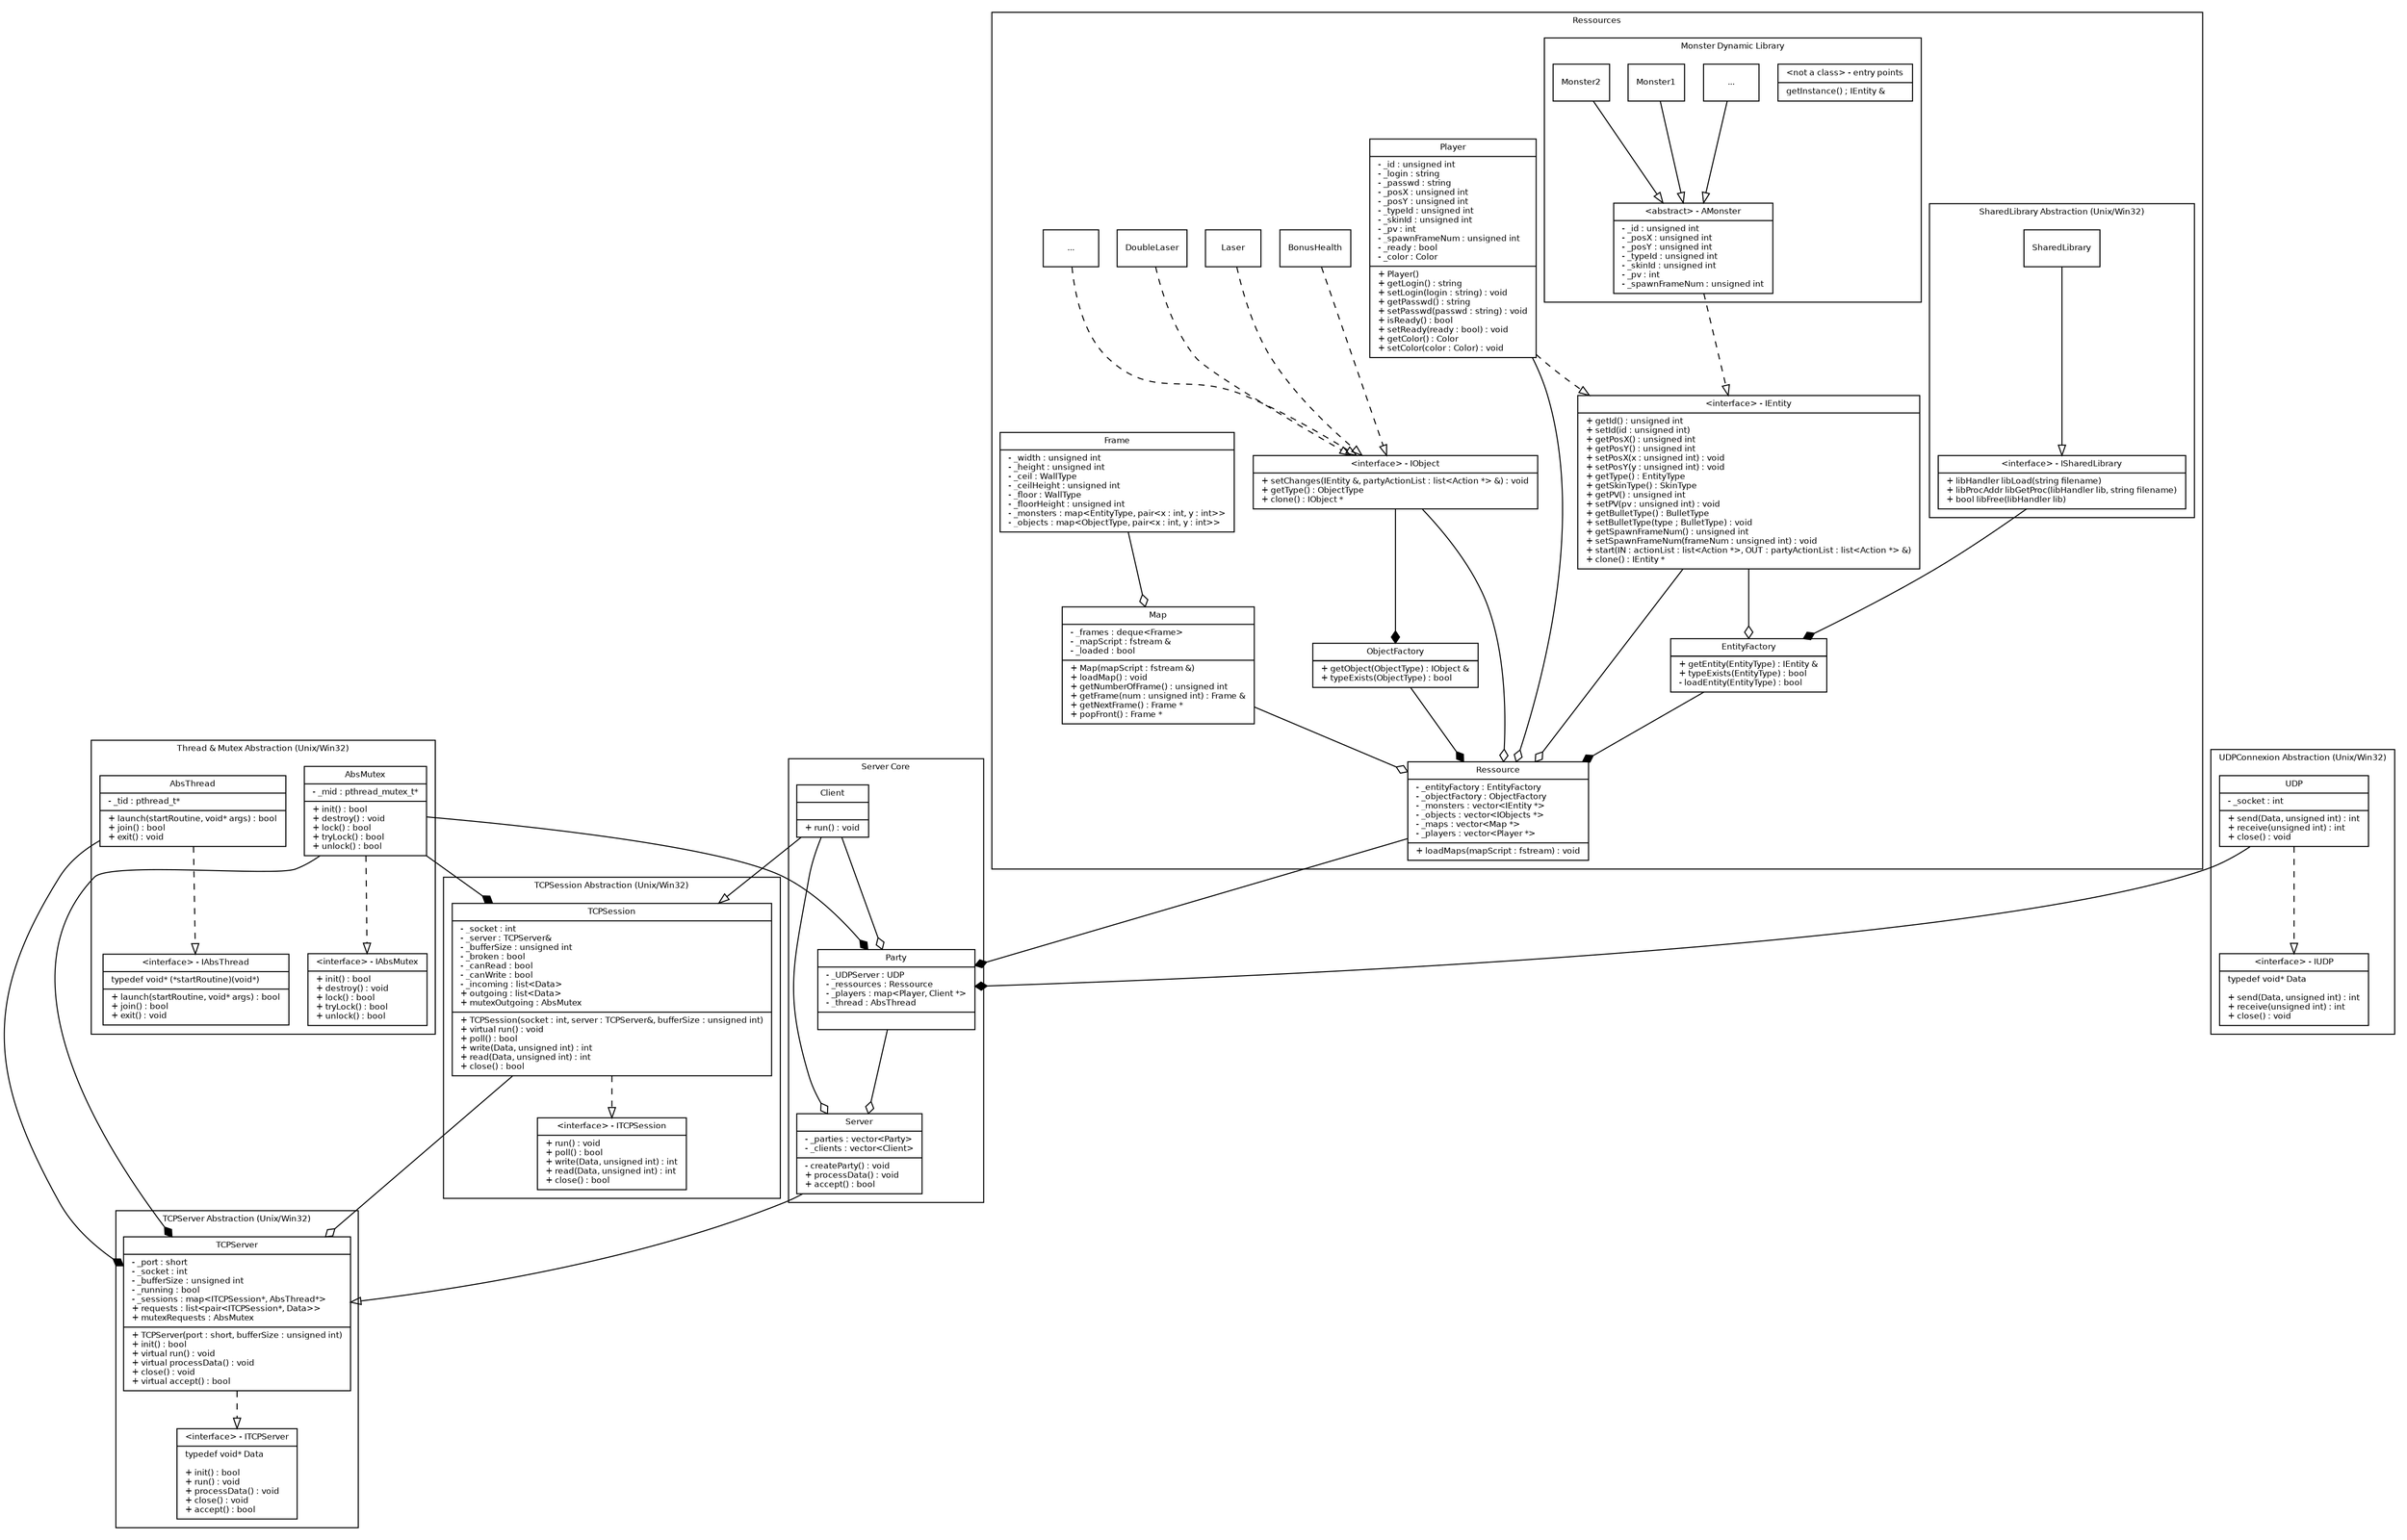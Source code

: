 digraph G {
fontname = "Bitstream Vera Sans"
fontsize = 8

node [
fontname = "Bitstream Vera Sans"
fontsize = 8
shape = "record"
]

edge [
fontname = "Bitstream Vera Sans"
fontsize = 8
]

//
// RESSOURCES
//
subgraph clusterRessources {
label = "Ressources"

// Interface IEntity
IEntity [
label = "{\
\<interface\> - IEntity|\
+ getId() : unsigned int\l\
+ setId(id : unsigned int)\l\
+ getPosX() : unsigned int\l\
+ getPosY() : unsigned int\l\
+ setPosX(x : unsigned int) : void\l\
+ setPosY(y : unsigned int) : void\l\
+ getType() : EntityType\l\
+ getSkinType() : SkinType\l\
+ getPV() : unsigned int\l\
+ setPV(pv : unsigned int) : void\l\
+ getBulletType() : BulletType\l\
+ setBulletType(type ; BulletType) : void\l\
+ getSpawnFrameNum() : unsigned int\l\
+ setSpawnFrameNum(frameNum : unsigned int) : void\l\
+ start(IN : actionList : list\<Action *\>, OUT : partyActionList : list\<Action *\> &)\l\
+ clone() : IEntity *\l\
}"
]

// Class player
Player [
label = "{\
Player|\
- _id : unsigned int\l\
- _login : string\l\
- _passwd : string\l\
- _posX : unsigned int\l\
- _posY : unsigned int\l\
- _typeId : unsigned int\l\
- _skinId : unsigned int\l\
- _pv : int\l\
- _spawnFrameNum : unsigned int\l\
- _ready : bool\l\
- _color : Color\l|\
+ Player()\l\
+ getLogin() : string\l\
+ setLogin(login : string) : void\l\
+ getPasswd() : string\l\
+ setPasswd(passwd : string) : void\l\
+ isReady() : bool\l\
+ setReady(ready : bool) : void\l\
+ getColor() : Color\l\
+ setColor(color : Color) : void\l\
}"
]

// Class Entity Factory
EntityFactory [
label = "{\
EntityFactory|\
#ifdef UNIX\l\
	typedef libHandler void*\l\
	typedef libProcAddr void*\l\
#endif\l\
#ifdef WIN32\l\
	typedef libHandler HMODULE\l\
	typedef libProcAddr FARPROC\l\
#endif\l\
- _entities : map<EntityType, IEntity>\l\
- _libHandler : ISharedLybrary &\l\
- \<static\> _currentId : unsigned int\l|\
+ getEntity(EntityType) : IEntity &\l\
+ typeExists(EntityType) : bool\l\
- loadEntity(EntityType) : bool\l\
}"
]

//Class ObjectFactory
ObjectFactory [
label = "{\
ObjectFactory|\
- _objects : map<ObjectType, IObject>\l|\
+ getObject(ObjectType) : IObject &\l\
+ typeExists(ObjectType) : bool\l\
}"
]

// Interface IObject
IObject [
label = "{\
\<interface\> - IObject|\
+ setChanges(IEntity &, partyActionList : list\<Action *\> &) : void\l\
+ getType() : ObjectType\l\
+ clone() : IObject *\l\
}"
]

// Class BonusHealth
BonusHealth [
label = "{BonusHealth}"
]

// Class Laser
Laser [
label = "{Laser}"
]

// Class DoubleLaser
DoubleLaser [
label = "{DoubleLaser}"
]

// Class Object0
Object0 [
label = "{...}"
]

// Class Ressoruce
Ressource [
label = "{\
Ressource|\
- _entityFactory : EntityFactory\l\
- _objectFactory : ObjectFactory\l\
- _monsters : vector\<IEntity *\>\l\
- _objects : vector\<IObjects *\>\l\
- _maps : vector\<Map *\>\l\
- _players : vector\<Player *\>\l|\
+ loadMaps(mapScript : fstream) : void\l\
}"
]

// Class Map
Map [
label = "{\
Map|\
- _frames : deque\<Frame\>\l\
- _mapScript : fstream &\l\
- _loaded : bool\l|\
+ Map(mapScript : fstream &)\l\
+ loadMap() : void\l\
+ getNumberOfFrame() : unsigned int\l\
+ getFrame(num : unsigned int) : Frame &\l\
+ getNextFrame() : Frame *\l\
+ popFront() : Frame *\l\
}"
]

// Class Frame
Frame [
label = "{\
Frame|\
- _width : unsigned int\l\
- _height : unsigned int\l\
- _ceil : WallType\l\
- _ceilHeight : unsigned int\l\
- _floor : WallType\l\
- _floorHeight : unsigned int\l\
- _monsters : map\<EntityType, pair\<x : int, y : int\>\>\l\
- _objects : map\<ObjectType, pair\<x : int, y : int\>\>\l\
}"
]

//
// SHARED LIBRARY ABSTRACTION
//
subgraph clusterAbsSharedLibrary {
label = "SharedLibrary Abstraction (Unix/Win32)"

// Interface ISharedLibrary
ISharedLibrary [
label = "{\
\<interface\> - ISharedLibrary|\
+ libHandler libLoad(string filename)\l\
+ libProcAddr libGetProc(libHandler lib, string filename)\l\
+ bool libFree(libHandler lib)\l\
}"
]

// Class SharedLibrary_unix
SharedLibrary_unix [
label = "SharedLibrary"
]

} // End : Shared Library Abstraction

//
// MONSTER LIBRARY
//
subgraph clusterMonstersLibrary {
label = "Monster Dynamic Library"

// Abstract class AMonster
AMonster [
label = "{\
\<abstract\> - AMonster|\
- _id : unsigned int\l\
- _posX : unsigned int\l\
- _posY : unsigned int\l\
- _typeId : unsigned int\l\
- _skinId : unsigned int\l\
- _pv : int\l\
- _spawnFrameNum : unsigned int\l\
}"
]

// Entry points
EntryDynamicLibrary [
label = "{\
\<not a class\> - entry points|\
getInstance() ; IEntity &\l\
}"
]

// Class Monster1
Monster1 [
label = "{Monster1}"
]

// Class Monster2
Monster2 [
label = "{Monster2}"
]

// Class Monster3
Monster3 [
label = "{...}"
]

} // End : Monster Library

edge [
arrowhead = "odiamond"
style = "solid"
]

IEntity -> EntityFactory
IEntity -> Ressource
Map -> Ressource
IObject -> Ressource
Frame -> Map
Player -> Ressource

edge [
arrowhead = "diamond"
style = "solid"
]

ISharedLibrary -> EntityFactory
IObject -> ObjectFactory

edge [
arrowhead = "onormal"
style = "solid"
]

SharedLibrary_unix -> ISharedLibrary
Monster1 -> AMonster
Monster2 -> AMonster
Monster3 -> AMonster

edge [
arrowhead = "onormal"
style = "dashed"
]

Player -> IEntity
AMonster -> IEntity
BonusHealth -> IObject
Laser -> IObject
DoubleLaser -> IObject
Object0 -> IObject

} // End : Ressource


//
// SERVER CORE
//
subgraph clusterServerCore {
label = "Server Core"

// Class Party
Party [
label = "{\
Party|\
- _UDPServer : UDP\l\
- _ressources : Ressource\l\
- _players : map\<Player, Client *\>\l\
- _thread : AbsThread\l|\
}"
]

// Class Server
Server [
label = "{\
Server|\
- _parties : vector\<Party\>\l\
- _clients : vector\<Client\>\l|\
- createParty() : void\l\
+ processData() : void\l\
+ accept() : bool\l\
}"
]

Client [
label = "{\
Client||\
+ run() : void\l\
}"
]

edge [
arrowhead = "diamond"
style = "solid"
]

Ressource -> Party
EntityFactory -> Ressource
ObjectFactory -> Ressource

edge [
arrowhead = "odiamond"
style = "solid"
]

Party -> Server

} // End : Server Core

//
// TCPSESSION
//
subgraph clusterTCPSession {
label = "TCPSession Abstraction (Unix/Win32)"

// Interface ITCPSession
ITCPSession [
label = "{\
\<interface\> - ITCPSession|\
+ run() : void\l\
+ poll() : bool\l\
+ write(Data, unsigned int) : int\l\
+ read(Data, unsigned int) : int\l\
+ close() : bool\l\
}"
]

// Class TCPSession
TCPSession [
label = "{\
TCPSession|\
- _socket : int\l\
- _server : TCPServer&\l\
- _bufferSize : unsigned int\l\
- _broken : bool\l\
- _canRead : bool\l\
- _canWrite : bool\l\
- _incoming : list\<Data\>\l\
+ outgoing : list\<Data\>\l\
+ mutexOutgoing : AbsMutex\l|\
+ TCPSession(socket : int, server : TCPServer&, bufferSize : unsigned int)\l\
+ virtual run() : void\l\
+ poll() : bool\l\
+ write(Data, unsigned int) : int\l\
+ read(Data, unsigned int) : int\l\
+ close() : bool\l\
}"
]

edge [
arrowhead = "onormal"
style = "dashed"
]

TCPSession -> ITCPSession

}

/*
// Interface ITCPClient
ITCPClient [
label = "{\
\<interface\> - ITCPClient|\
typedef void* Data\l\l\
+ connect() : bool\l\
+ write(Date, unsigned int) : int\l\
+ read(Data, unsigned int) : int\l\
+ close() : bool\l\
}"
]

// Class CTCPClient
CTCPClient [
label = "{\
CTCPClient|\
- _socket : int\l|\
+ connect() : bool\l\
+ write(Date, unsigned int) : int\l\
+ read(Data, unsigned int) : int\l\
+ close() : bool\l\
}"
]

// Class CTCPClient_Win32
CTCPClient_Win32 [
label = "{\
CTCPClient_Win32|\
- _socket : SOCKET\l|\
+ connect() : bool\l\
+ write(Date, unsigned int) : int\l\
+ read(Data, unsigned int) : int\l\
+ close() : bool\l\
}"
]

edge [
arrowhead = "onormal"
style = "dashed"
]

CTCPClient -> ITCPClient
CTCPClient_Win32 -> ITCPClient
*/

//
// TCPSESSION
//
subgraph clusterUDP {
label = "UDPConnexion Abstraction (Unix/Win32)"

// Interface IUDP
IUDP [
label = "{\
\<interface\> - IUDP|\
typedef void* Data\l\l\
+ send(Data, unsigned int) : int\l\
+ receive(unsigned int) : int\l\
+ close() : void\l\
}"
]

// Class UDP
UDP [
label = "{\
UDP|\
- _socket : int\l|\
+ send(Data, unsigned int) : int\l\
+ receive(unsigned int) : int\l\
+ close() : void\l\
}"
]

edge [
arrowhead = "onormal"
style = "dashed"
]

UDP -> IUDP

edge [
arrowhead = "diamond"
style = "solid"
]

UDP -> Party

} // End IUDP

//
// TCPSERVER
//
subgraph clusterTCPServer {
label = "TCPServer Abstraction (Unix/Win32)"

// Interface ITCPServer
ITCPServer [
label = "{\
\<interface\> - ITCPServer|\
typedef void* Data\l\l\
+ init() : bool\l\
+ run() : void\l\
+ processData() : void\l\
+ close() : void\l\
+ accept() : bool\l\
}"
]

// Class TCPServer
TCPServer [
label = "{\
TCPServer|\
- _port : short\l\
- _socket : int\l\
- _bufferSize : unsigned int\l\
- _running : bool\l\
- _sessions : map\<ITCPSession*, AbsThread*\>\l\
+ requests : list\<pair\<ITCPSession*, Data\>\>\l\
+ mutexRequests : AbsMutex\l|\
+ TCPServer(port : short, bufferSize : unsigned int)\l\
+ init() : bool\l\
+ virtual run() : void\l\
+ virtual processData() : void\l\
+ close() : void\l\
+ virtual accept() : bool\l\
}"
]

edge [
arrowhead = "onormal"
style = "dashed"
]

TCPServer -> ITCPServer

} // End : TCPServer

//
// THREAD
//
subgraph clusterThread {
label = "Thread & Mutex Abstraction (Unix/Win32)"

// Interface thread
IAbsThread [
label = "{\
\<interface\> - IAbsThread|\
typedef void* (*startRoutine)(void*)\l|\
+ launch(startRoutine, void* args) : bool\l\
+ join() : bool\l\
+ exit() : void\l\
}"
]

// Concrete thread class for unix
AbsThread [
label = "{\
AbsThread|\
- _tid : pthread_t*\l|\
+ launch(startRoutine, void* args) : bool\l\
+ join() : bool\l\
+ exit() : void\l\
}"
]

edge [
arrowhead = "onormal"
style = "dashed"
]

AbsThread -> IAbsThread

// Interface IAbsMutex
IAbsMutex [
label = "{\
\<interface\> - IAbsMutex|\
+ init() : bool\l\
+ destroy() : void\l\
+ lock() : bool\l\
+ tryLock() : bool\l\
+ unlock() : bool\l\
}"
]

// Class AbsMutex
AbsMutex [
label = "{\
AbsMutex|\
- _mid : pthread_mutex_t*\l|\
+ init() : bool\l\
+ destroy() : void\l\
+ lock() : bool\l\
+ tryLock() : bool\l\
+ unlock() : bool\l\
}"
]

edge [
arrowhead = "onormal"
style = "dashed"
]

AbsMutex -> IAbsMutex

} // End : thread

edge [
arrowhead = "diamond"
style = "solid"
]

AbsMutex -> TCPServer
AbsMutex -> TCPSession
AbsMutex -> Party
AbsThread -> TCPServer

edge [
arrowhead = "odiamond"
style = "solid"
]

TCPSession -> TCPServer
Client -> Server
Client -> Party

edge [
arrowhead = "onormal"
style = "solid"
]

Server -> TCPServer
Client -> TCPSession

}
